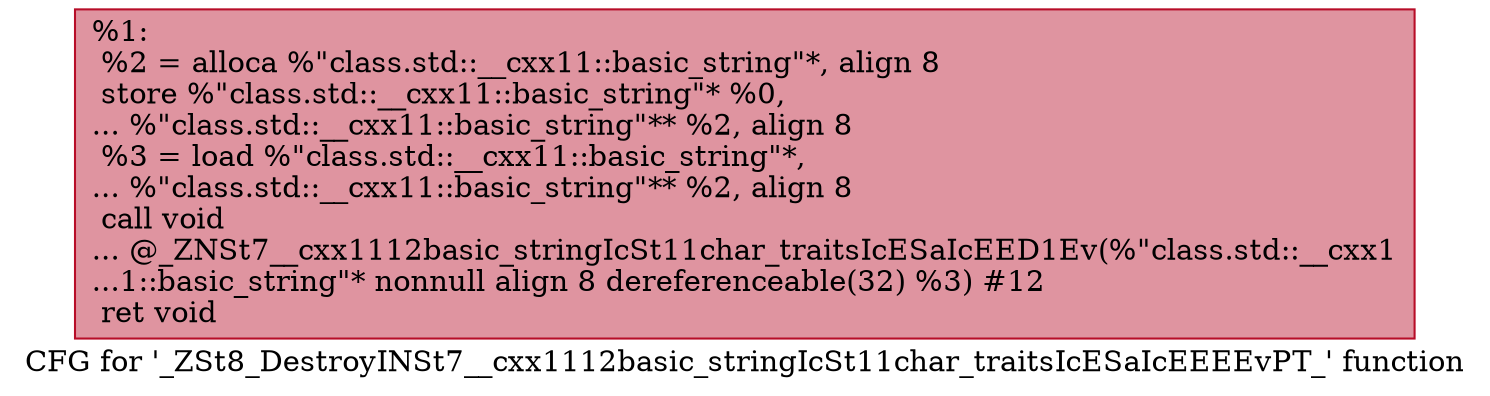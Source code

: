 digraph "CFG for '_ZSt8_DestroyINSt7__cxx1112basic_stringIcSt11char_traitsIcESaIcEEEEvPT_' function" {
	label="CFG for '_ZSt8_DestroyINSt7__cxx1112basic_stringIcSt11char_traitsIcESaIcEEEEvPT_' function";

	Node0x55e35ff37d90 [shape=record,color="#b70d28ff", style=filled, fillcolor="#b70d2870",label="{%1:\l  %2 = alloca %\"class.std::__cxx11::basic_string\"*, align 8\l  store %\"class.std::__cxx11::basic_string\"* %0,\l... %\"class.std::__cxx11::basic_string\"** %2, align 8\l  %3 = load %\"class.std::__cxx11::basic_string\"*,\l... %\"class.std::__cxx11::basic_string\"** %2, align 8\l  call void\l... @_ZNSt7__cxx1112basic_stringIcSt11char_traitsIcESaIcEED1Ev(%\"class.std::__cxx1\l...1::basic_string\"* nonnull align 8 dereferenceable(32) %3) #12\l  ret void\l}"];
}
